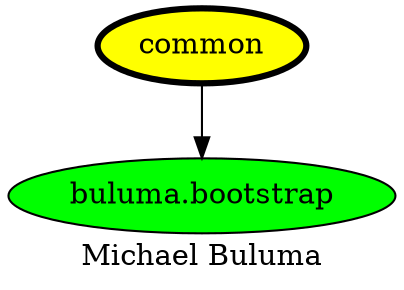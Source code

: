 digraph PhiloDilemma {
  label = "Michael Buluma" ;
  overlap=false
  {
    "common" [fillcolor=yellow style=filled penwidth=3]
    "buluma.bootstrap" [fillcolor=green style=filled]
  }
  "common" -> "buluma.bootstrap"
}
